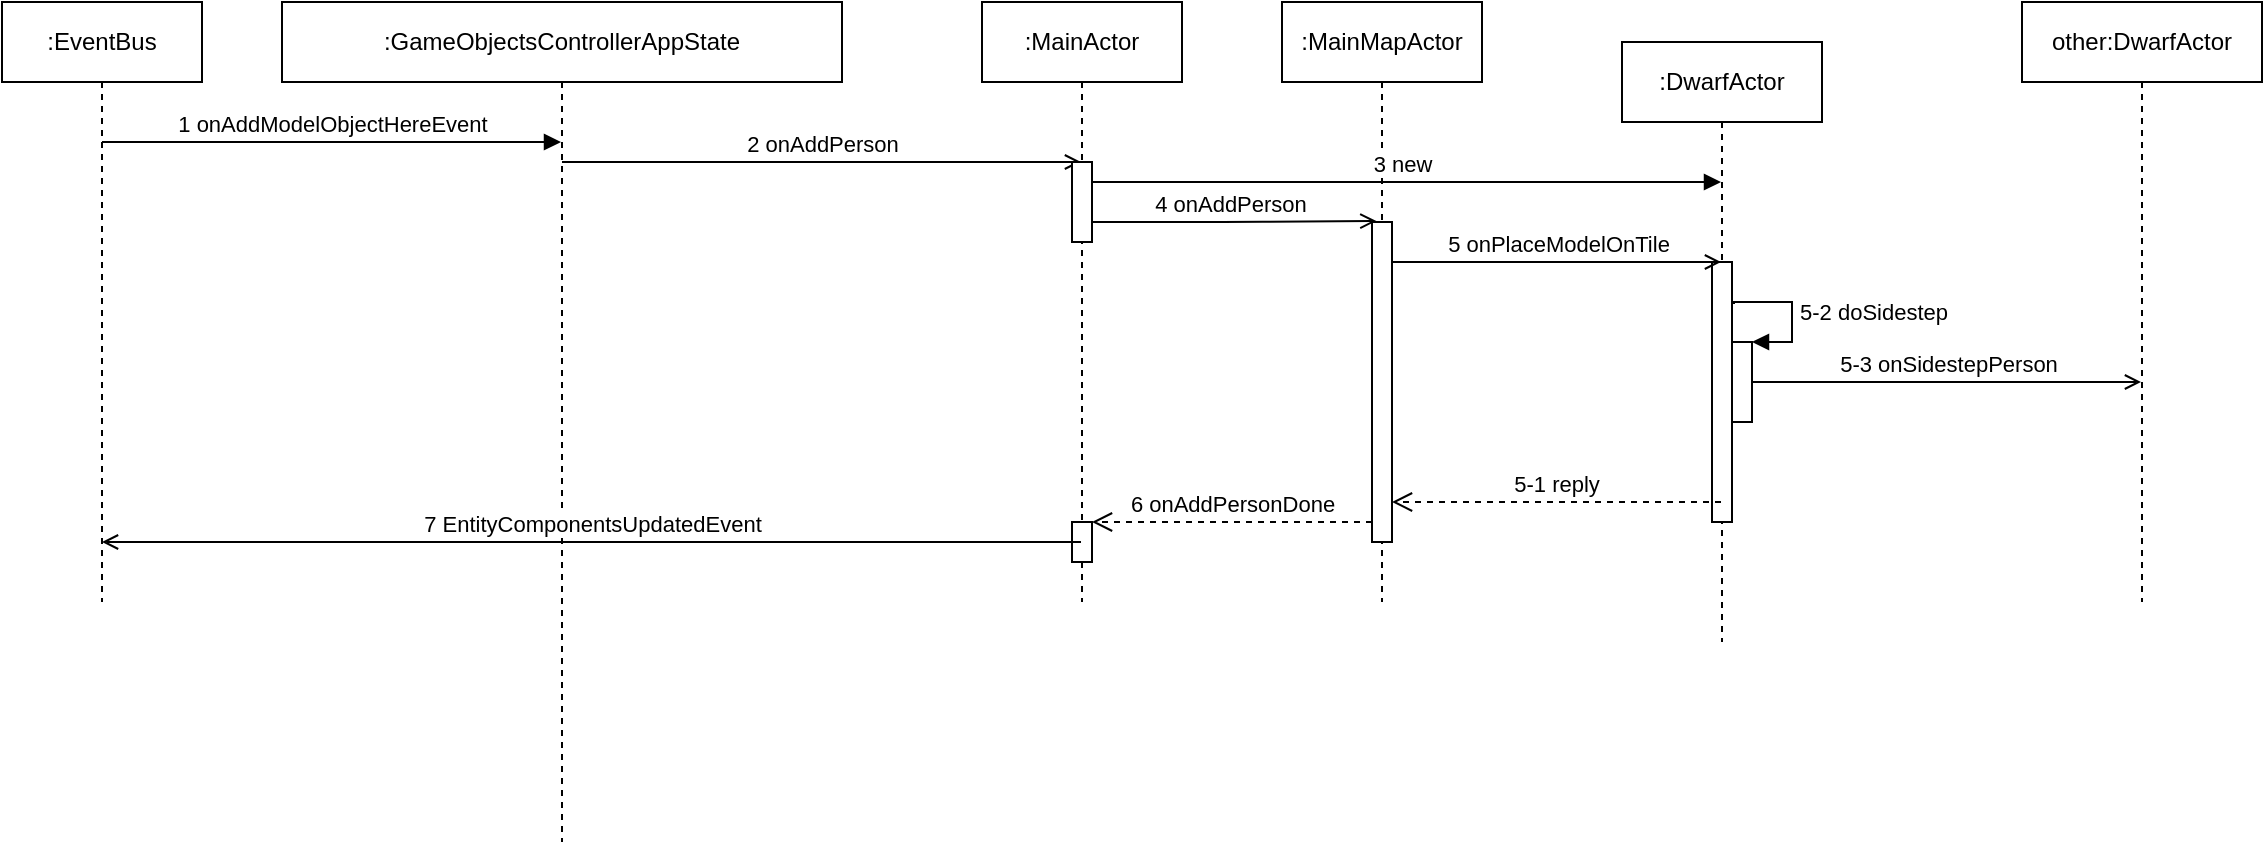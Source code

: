 <mxfile version="13.10.5" type="github"><diagram id="mwRPvrFVZOlBuPwCHFfu" name="Page-1"><mxGraphModel dx="1216" dy="767" grid="1" gridSize="10" guides="1" tooltips="1" connect="1" arrows="1" fold="1" page="1" pageScale="1" pageWidth="850" pageHeight="1100" math="0" shadow="0"><root><mxCell id="0"/><mxCell id="1" parent="0"/><mxCell id="JBqMewsjoh2Xjb4oKNw--1" value=":GameObjectsControllerAppState" style="shape=umlLifeline;perimeter=lifelinePerimeter;whiteSpace=wrap;html=1;container=1;collapsible=0;recursiveResize=0;outlineConnect=0;" vertex="1" parent="1"><mxGeometry x="180" y="80" width="280" height="420" as="geometry"/></mxCell><mxCell id="JBqMewsjoh2Xjb4oKNw--2" value=":EventBus" style="shape=umlLifeline;perimeter=lifelinePerimeter;whiteSpace=wrap;html=1;container=1;collapsible=0;recursiveResize=0;outlineConnect=0;" vertex="1" parent="1"><mxGeometry x="40" y="80" width="100" height="300" as="geometry"/></mxCell><mxCell id="JBqMewsjoh2Xjb4oKNw--6" value="1 onAddModelObjectHereEvent" style="html=1;verticalAlign=bottom;endArrow=block;" edge="1" parent="1" target="JBqMewsjoh2Xjb4oKNw--1"><mxGeometry width="80" relative="1" as="geometry"><mxPoint x="90" y="150" as="sourcePoint"/><mxPoint x="170" y="150" as="targetPoint"/></mxGeometry></mxCell><mxCell id="JBqMewsjoh2Xjb4oKNw--7" value=":MainActor" style="shape=umlLifeline;perimeter=lifelinePerimeter;whiteSpace=wrap;html=1;container=1;collapsible=0;recursiveResize=0;outlineConnect=0;" vertex="1" parent="1"><mxGeometry x="530" y="80" width="100" height="300" as="geometry"/></mxCell><mxCell id="JBqMewsjoh2Xjb4oKNw--20" value="" style="html=1;points=[];perimeter=orthogonalPerimeter;" vertex="1" parent="JBqMewsjoh2Xjb4oKNw--7"><mxGeometry x="45" y="260" width="10" height="20" as="geometry"/></mxCell><mxCell id="JBqMewsjoh2Xjb4oKNw--8" value="2 onAddPerson" style="html=1;verticalAlign=bottom;endArrow=open;endFill=0;" edge="1" parent="1" source="JBqMewsjoh2Xjb4oKNw--1" target="JBqMewsjoh2Xjb4oKNw--7"><mxGeometry width="80" relative="1" as="geometry"><mxPoint x="380" y="150" as="sourcePoint"/><mxPoint x="460" y="150" as="targetPoint"/><Array as="points"><mxPoint x="510" y="160"/></Array></mxGeometry></mxCell><mxCell id="JBqMewsjoh2Xjb4oKNw--9" value=":MainMapActor" style="shape=umlLifeline;perimeter=lifelinePerimeter;whiteSpace=wrap;html=1;container=1;collapsible=0;recursiveResize=0;outlineConnect=0;" vertex="1" parent="1"><mxGeometry x="680" y="80" width="100" height="300" as="geometry"/></mxCell><mxCell id="JBqMewsjoh2Xjb4oKNw--15" value="" style="html=1;points=[];perimeter=orthogonalPerimeter;" vertex="1" parent="JBqMewsjoh2Xjb4oKNw--9"><mxGeometry x="45" y="110" width="10" height="160" as="geometry"/></mxCell><mxCell id="JBqMewsjoh2Xjb4oKNw--10" value=":DwarfActor" style="shape=umlLifeline;perimeter=lifelinePerimeter;whiteSpace=wrap;html=1;container=1;collapsible=0;recursiveResize=0;outlineConnect=0;" vertex="1" parent="1"><mxGeometry x="850" y="100" width="100" height="300" as="geometry"/></mxCell><mxCell id="JBqMewsjoh2Xjb4oKNw--24" value="" style="html=1;points=[];perimeter=orthogonalPerimeter;" vertex="1" parent="JBqMewsjoh2Xjb4oKNw--10"><mxGeometry x="55" y="150" width="10" height="40" as="geometry"/></mxCell><mxCell id="JBqMewsjoh2Xjb4oKNw--25" value="5-2 doSidestep" style="edgeStyle=orthogonalEdgeStyle;html=1;align=left;spacingLeft=2;endArrow=block;rounded=0;entryX=1;entryY=0;exitX=1.1;exitY=0.162;exitDx=0;exitDy=0;exitPerimeter=0;" edge="1" target="JBqMewsjoh2Xjb4oKNw--24" parent="JBqMewsjoh2Xjb4oKNw--10" source="JBqMewsjoh2Xjb4oKNw--26"><mxGeometry relative="1" as="geometry"><mxPoint x="60" y="130" as="sourcePoint"/><Array as="points"><mxPoint x="56" y="130"/><mxPoint x="85" y="130"/><mxPoint x="85" y="150"/></Array></mxGeometry></mxCell><mxCell id="JBqMewsjoh2Xjb4oKNw--26" value="" style="html=1;points=[];perimeter=orthogonalPerimeter;" vertex="1" parent="JBqMewsjoh2Xjb4oKNw--10"><mxGeometry x="45" y="110" width="10" height="130" as="geometry"/></mxCell><mxCell id="JBqMewsjoh2Xjb4oKNw--11" value="&lt;div&gt;3 new&lt;/div&gt;" style="html=1;verticalAlign=bottom;endArrow=block;" edge="1" parent="1" source="JBqMewsjoh2Xjb4oKNw--7" target="JBqMewsjoh2Xjb4oKNw--10"><mxGeometry width="80" relative="1" as="geometry"><mxPoint x="580" y="160" as="sourcePoint"/><mxPoint x="820" y="160" as="targetPoint"/><Array as="points"><mxPoint x="740" y="170"/></Array></mxGeometry></mxCell><mxCell id="JBqMewsjoh2Xjb4oKNw--12" value="4 onAddPerson" style="html=1;verticalAlign=bottom;endArrow=open;endFill=0;entryX=0.219;entryY=-0.003;entryDx=0;entryDy=0;entryPerimeter=0;" edge="1" parent="1" target="JBqMewsjoh2Xjb4oKNw--15"><mxGeometry width="80" relative="1" as="geometry"><mxPoint x="580" y="190" as="sourcePoint"/><mxPoint x="720" y="190" as="targetPoint"/><Array as="points"><mxPoint x="660.5" y="190"/></Array></mxGeometry></mxCell><mxCell id="JBqMewsjoh2Xjb4oKNw--13" value="5 onPlaceModelOnTile" style="html=1;verticalAlign=bottom;endArrow=open;endFill=0;" edge="1" parent="1" source="JBqMewsjoh2Xjb4oKNw--15" target="JBqMewsjoh2Xjb4oKNw--10"><mxGeometry width="80" relative="1" as="geometry"><mxPoint x="730" y="210" as="sourcePoint"/><mxPoint x="850" y="220" as="targetPoint"/><Array as="points"><mxPoint x="800" y="210"/></Array></mxGeometry></mxCell><mxCell id="JBqMewsjoh2Xjb4oKNw--14" value="5-1 reply" style="html=1;verticalAlign=bottom;endArrow=open;dashed=1;endSize=8;" edge="1" parent="1" source="JBqMewsjoh2Xjb4oKNw--10" target="JBqMewsjoh2Xjb4oKNw--15"><mxGeometry relative="1" as="geometry"><mxPoint x="810" y="240" as="sourcePoint"/><mxPoint x="760" y="250" as="targetPoint"/><Array as="points"><mxPoint x="800" y="330"/></Array></mxGeometry></mxCell><mxCell id="JBqMewsjoh2Xjb4oKNw--17" value="6 onAddPersonDone" style="html=1;verticalAlign=bottom;endArrow=open;dashed=1;endSize=8;" edge="1" parent="1" source="JBqMewsjoh2Xjb4oKNw--15" target="JBqMewsjoh2Xjb4oKNw--20"><mxGeometry relative="1" as="geometry"><mxPoint x="660" y="260" as="sourcePoint"/><mxPoint x="620" y="260" as="targetPoint"/></mxGeometry></mxCell><mxCell id="JBqMewsjoh2Xjb4oKNw--19" value="7 EntityComponentsUpdatedEvent" style="html=1;verticalAlign=bottom;endArrow=open;endFill=0;" edge="1" parent="1" source="JBqMewsjoh2Xjb4oKNw--7" target="JBqMewsjoh2Xjb4oKNw--2"><mxGeometry width="80" relative="1" as="geometry"><mxPoint x="380" y="350" as="sourcePoint"/><mxPoint x="460" y="350" as="targetPoint"/><Array as="points"><mxPoint x="400" y="350"/></Array></mxGeometry></mxCell><mxCell id="JBqMewsjoh2Xjb4oKNw--27" value="other:DwarfActor" style="shape=umlLifeline;perimeter=lifelinePerimeter;whiteSpace=wrap;html=1;container=1;collapsible=0;recursiveResize=0;outlineConnect=0;" vertex="1" parent="1"><mxGeometry x="1050" y="80" width="120" height="300" as="geometry"/></mxCell><mxCell id="JBqMewsjoh2Xjb4oKNw--31" value="" style="html=1;points=[];perimeter=orthogonalPerimeter;" vertex="1" parent="1"><mxGeometry x="575" y="160" width="10" height="40" as="geometry"/></mxCell><mxCell id="JBqMewsjoh2Xjb4oKNw--32" value="5-3 onSidestepPerson" style="html=1;verticalAlign=bottom;endArrow=open;endFill=0;" edge="1" parent="1" source="JBqMewsjoh2Xjb4oKNw--24" target="JBqMewsjoh2Xjb4oKNw--27"><mxGeometry width="80" relative="1" as="geometry"><mxPoint x="930" y="270" as="sourcePoint"/><mxPoint x="1010" y="270" as="targetPoint"/></mxGeometry></mxCell></root></mxGraphModel></diagram></mxfile>